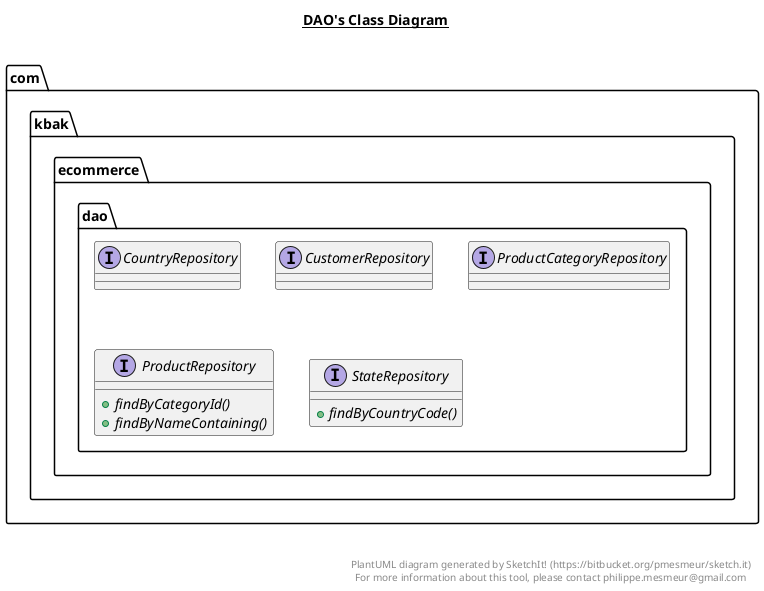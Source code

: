 @startuml

title __DAO's Class Diagram__\n

  namespace com.kbak.ecommerce {
    namespace dao {
      interface com.kbak.ecommerce.dao.CountryRepository {
      }
    }
  }
  

  namespace com.kbak.ecommerce {
    namespace dao {
      interface com.kbak.ecommerce.dao.CustomerRepository {
      }
    }
  }
  

  namespace com.kbak.ecommerce {
    namespace dao {
      interface com.kbak.ecommerce.dao.ProductCategoryRepository {
      }
    }
  }
  

  namespace com.kbak.ecommerce {
    namespace dao {
      interface com.kbak.ecommerce.dao.ProductRepository {
          {abstract} + findByCategoryId()
          {abstract} + findByNameContaining()
      }
    }
  }
  

  namespace com.kbak.ecommerce {
    namespace dao {
      interface com.kbak.ecommerce.dao.StateRepository {
          {abstract} + findByCountryCode()
      }
    }
  }
  



right footer


PlantUML diagram generated by SketchIt! (https://bitbucket.org/pmesmeur/sketch.it)
For more information about this tool, please contact philippe.mesmeur@gmail.com
endfooter

@enduml
